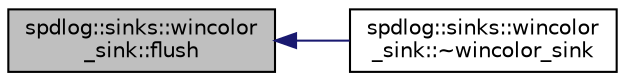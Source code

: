 digraph "spdlog::sinks::wincolor_sink::flush"
{
  edge [fontname="Helvetica",fontsize="10",labelfontname="Helvetica",labelfontsize="10"];
  node [fontname="Helvetica",fontsize="10",shape=record];
  rankdir="LR";
  Node1 [label="spdlog::sinks::wincolor\l_sink::flush",height=0.2,width=0.4,color="black", fillcolor="grey75", style="filled" fontcolor="black"];
  Node1 -> Node2 [dir="back",color="midnightblue",fontsize="10",style="solid",fontname="Helvetica"];
  Node2 [label="spdlog::sinks::wincolor\l_sink::~wincolor_sink",height=0.2,width=0.4,color="black", fillcolor="white", style="filled",URL="$classspdlog_1_1sinks_1_1wincolor__sink.html#a229d666b7880d587aefa8c5d999acfb4"];
}
